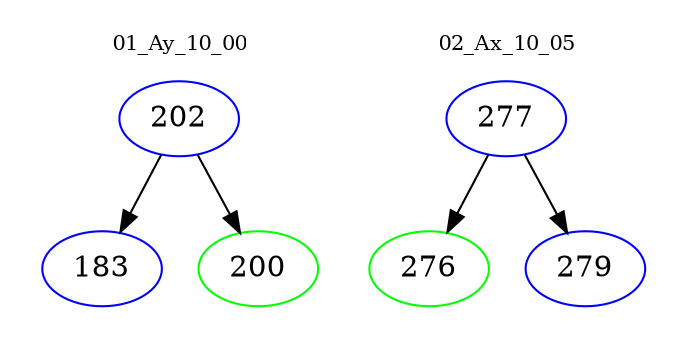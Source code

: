 digraph{
subgraph cluster_0 {
color = white
label = "01_Ay_10_00";
fontsize=10;
T0_202 [label="202", color="blue"]
T0_202 -> T0_183 [color="black"]
T0_183 [label="183", color="blue"]
T0_202 -> T0_200 [color="black"]
T0_200 [label="200", color="green"]
}
subgraph cluster_1 {
color = white
label = "02_Ax_10_05";
fontsize=10;
T1_277 [label="277", color="blue"]
T1_277 -> T1_276 [color="black"]
T1_276 [label="276", color="green"]
T1_277 -> T1_279 [color="black"]
T1_279 [label="279", color="blue"]
}
}
